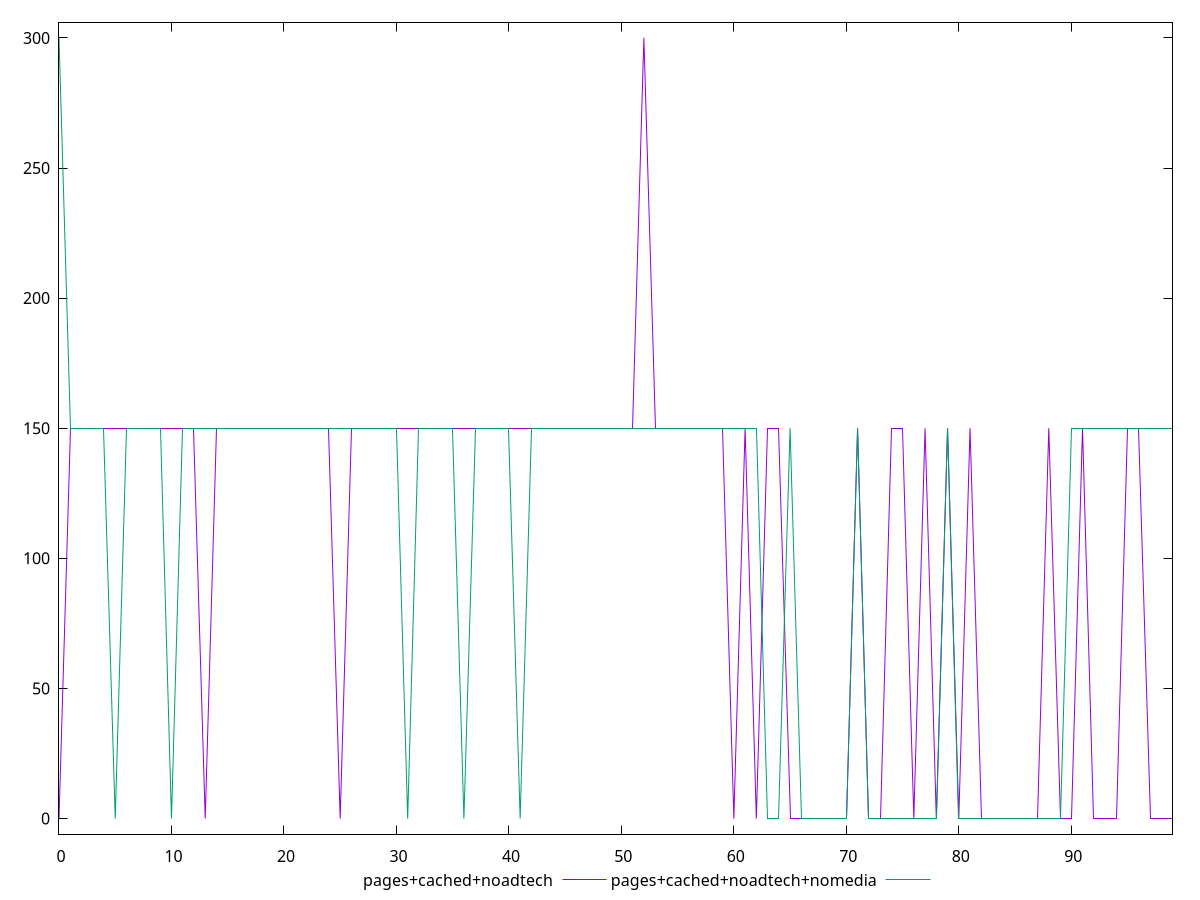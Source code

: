 reset

$pagesCachedNoadtech <<EOF
0 0
1 150
2 150
3 150
4 150
5 150
6 150
7 150
8 150
9 150
10 150
11 150
12 150
13 0
14 150
15 150
16 150
17 150
18 150
19 150
20 150
21 150
22 150
23 150
24 150
25 0
26 150
27 150
28 150
29 150
30 150
31 150
32 150
33 150
34 150
35 150
36 150
37 150
38 150
39 150
40 150
41 150
42 150
43 150
44 150
45 150
46 150
47 150
48 150
49 150
50 150
51 150
52 300
53 150
54 150
55 150
56 150
57 150
58 150
59 150
60 0
61 150
62 0
63 150
64 150
65 0
66 0
67 0
68 0
69 0
70 0
71 150
72 0
73 0
74 150
75 150
76 0
77 150
78 0
79 150
80 0
81 150
82 0
83 0
84 0
85 0
86 0
87 0
88 150
89 0
90 0
91 150
92 0
93 0
94 0
95 150
96 150
97 0
98 0
99 0
EOF

$pagesCachedNoadtechNomedia <<EOF
0 300
1 150
2 150
3 150
4 150
5 0
6 150
7 150
8 150
9 150
10 0
11 150
12 150
13 150
14 150
15 150
16 150
17 150
18 150
19 150
20 150
21 150
22 150
23 150
24 150
25 150
26 150
27 150
28 150
29 150
30 150
31 0
32 150
33 150
34 150
35 150
36 0
37 150
38 150
39 150
40 150
41 0
42 150
43 150
44 150
45 150
46 150
47 150
48 150
49 150
50 150
51 150
52 150
53 150
54 150
55 150
56 150
57 150
58 150
59 150
60 150
61 150
62 150
63 0
64 0
65 150
66 0
67 0
68 0
69 0
70 0
71 150
72 0
73 0
74 0
75 0
76 0
77 0
78 0
79 150
80 0
81 0
82 0
83 0
84 0
85 0
86 0
87 0
88 0
89 0
90 150
91 150
92 150
93 150
94 150
95 150
96 150
97 150
98 150
99 150
EOF

set key outside below
set xrange [0:99]
set yrange [-6:306]
set trange [-6:306]
set terminal svg size 640, 520 enhanced background rgb 'white'
set output "report_00018_2021-02-10T15-25-16.877Z/unused-css-rules/comparison/line/2_vs_3.svg"

plot $pagesCachedNoadtech title "pages+cached+noadtech" with line, \
     $pagesCachedNoadtechNomedia title "pages+cached+noadtech+nomedia" with line

reset
